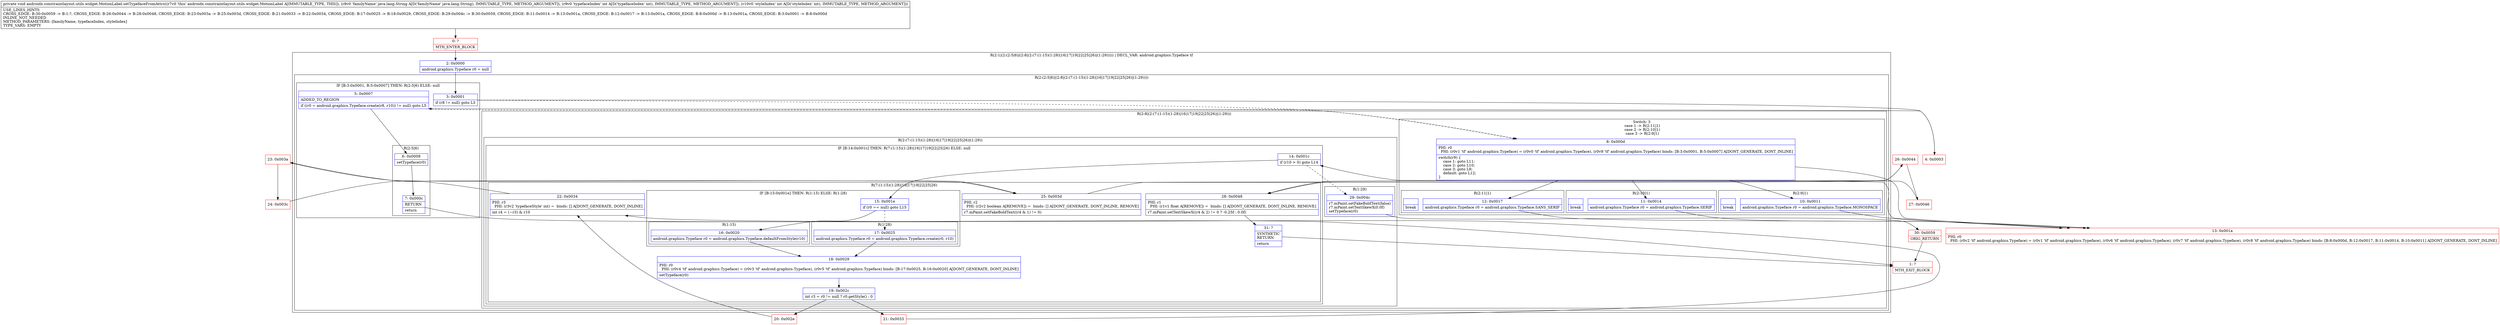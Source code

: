 digraph "CFG forandroidx.constraintlayout.utils.widget.MotionLabel.setTypefaceFromAttrs(Ljava\/lang\/String;II)V" {
subgraph cluster_Region_1718074434 {
label = "R(2:1|(2:(2:5|6)|(2:8|(2:(7:(1:15)(1:28)|16|17|19|22|25|26)|(1:29))))) | DECL_VAR: android.graphics.Typeface tf\l";
node [shape=record,color=blue];
Node_2 [shape=record,label="{2\:\ 0x0000|android.graphics.Typeface r0 = null\l}"];
subgraph cluster_Region_1239995916 {
label = "R(2:(2:5|6)|(2:8|(2:(7:(1:15)(1:28)|16|17|19|22|25|26)|(1:29))))";
node [shape=record,color=blue];
subgraph cluster_IfRegion_973417876 {
label = "IF [B:3:0x0001, B:5:0x0007] THEN: R(2:5|6) ELSE: null";
node [shape=record,color=blue];
Node_3 [shape=record,label="{3\:\ 0x0001|if (r8 != null) goto L3\l}"];
Node_5 [shape=record,label="{5\:\ 0x0007|ADDED_TO_REGION\l|if ((r0 = android.graphics.Typeface.create(r8, r10)) != null) goto L5\l}"];
subgraph cluster_Region_797464513 {
label = "R(2:5|6)";
node [shape=record,color=blue];
Node_6 [shape=record,label="{6\:\ 0x0009|setTypeface(r0)\l}"];
Node_7 [shape=record,label="{7\:\ 0x000c|RETURN\l|return\l}"];
}
}
subgraph cluster_Region_1091895652 {
label = "R(2:8|(2:(7:(1:15)(1:28)|16|17|19|22|25|26)|(1:29)))";
node [shape=record,color=blue];
subgraph cluster_SwitchRegion_2026259838 {
label = "Switch: 3
 case 1 -> R(2:11|1)
 case 2 -> R(2:10|1)
 case 3 -> R(2:9|1)";
node [shape=record,color=blue];
Node_8 [shape=record,label="{8\:\ 0x000d|PHI: r0 \l  PHI: (r0v1 'tf' android.graphics.Typeface) = (r0v0 'tf' android.graphics.Typeface), (r0v9 'tf' android.graphics.Typeface) binds: [B:3:0x0001, B:5:0x0007] A[DONT_GENERATE, DONT_INLINE]\l|switch(r9) \{\l    case 1: goto L11;\l    case 2: goto L10;\l    case 3: goto L9;\l    default: goto L12;\l\}\l}"];
subgraph cluster_Region_297165897 {
label = "R(2:11|1)";
node [shape=record,color=blue];
Node_12 [shape=record,label="{12\:\ 0x0017|android.graphics.Typeface r0 = android.graphics.Typeface.SANS_SERIF\l}"];
Node_InsnContainer_1997649116 [shape=record,label="{|break\l}"];
}
subgraph cluster_Region_1510432499 {
label = "R(2:10|1)";
node [shape=record,color=blue];
Node_11 [shape=record,label="{11\:\ 0x0014|android.graphics.Typeface r0 = android.graphics.Typeface.SERIF\l}"];
Node_InsnContainer_1693146663 [shape=record,label="{|break\l}"];
}
subgraph cluster_Region_1997981240 {
label = "R(2:9|1)";
node [shape=record,color=blue];
Node_10 [shape=record,label="{10\:\ 0x0011|android.graphics.Typeface r0 = android.graphics.Typeface.MONOSPACE\l}"];
Node_InsnContainer_228359679 [shape=record,label="{|break\l}"];
}
}
subgraph cluster_Region_1203451015 {
label = "R(2:(7:(1:15)(1:28)|16|17|19|22|25|26)|(1:29))";
node [shape=record,color=blue];
subgraph cluster_IfRegion_1039589368 {
label = "IF [B:14:0x001c] THEN: R(7:(1:15)(1:28)|16|17|19|22|25|26) ELSE: null";
node [shape=record,color=blue];
Node_14 [shape=record,label="{14\:\ 0x001c|if (r10 \> 0) goto L14\l}"];
subgraph cluster_Region_944135701 {
label = "R(7:(1:15)(1:28)|16|17|19|22|25|26)";
node [shape=record,color=blue];
subgraph cluster_IfRegion_751362356 {
label = "IF [B:15:0x001e] THEN: R(1:15) ELSE: R(1:28)";
node [shape=record,color=blue];
Node_15 [shape=record,label="{15\:\ 0x001e|if (r0 == null) goto L15\l}"];
subgraph cluster_Region_1143132741 {
label = "R(1:15)";
node [shape=record,color=blue];
Node_16 [shape=record,label="{16\:\ 0x0020|android.graphics.Typeface r0 = android.graphics.Typeface.defaultFromStyle(r10)\l}"];
}
subgraph cluster_Region_243162312 {
label = "R(1:28)";
node [shape=record,color=blue];
Node_17 [shape=record,label="{17\:\ 0x0025|android.graphics.Typeface r0 = android.graphics.Typeface.create(r0, r10)\l}"];
}
}
Node_18 [shape=record,label="{18\:\ 0x0029|PHI: r0 \l  PHI: (r0v4 'tf' android.graphics.Typeface) = (r0v3 'tf' android.graphics.Typeface), (r0v5 'tf' android.graphics.Typeface) binds: [B:17:0x0025, B:16:0x0020] A[DONT_GENERATE, DONT_INLINE]\l|setTypeface(r0)\l}"];
Node_19 [shape=record,label="{19\:\ 0x002c|int r3 = r0 != null ? r0.getStyle() : 0\l}"];
Node_22 [shape=record,label="{22\:\ 0x0034|PHI: r3 \l  PHI: (r3v2 'typefaceStyle' int) =  binds: [] A[DONT_GENERATE, DONT_INLINE]\l|int r4 = (~r3) & r10\l}"];
Node_25 [shape=record,label="{25\:\ 0x003d|PHI: r2 \l  PHI: (r2v2 boolean A[REMOVE]) =  binds: [] A[DONT_GENERATE, DONT_INLINE, REMOVE]\l|r7.mPaint.setFakeBoldText((r4 & 1) != 0)\l}"];
Node_28 [shape=record,label="{28\:\ 0x0048|PHI: r1 \l  PHI: (r1v1 float A[REMOVE]) =  binds: [] A[DONT_GENERATE, DONT_INLINE, REMOVE]\l|r7.mPaint.setTextSkewX((r4 & 2) != 0 ? \-0.25f : 0.0f)\l}"];
Node_31 [shape=record,label="{31\:\ ?|SYNTHETIC\lRETURN\l|return\l}"];
}
}
subgraph cluster_Region_1852730162 {
label = "R(1:29)";
node [shape=record,color=blue];
Node_29 [shape=record,label="{29\:\ 0x004c|r7.mPaint.setFakeBoldText(false)\lr7.mPaint.setTextSkewX(0.0f)\lsetTypeface(r0)\l}"];
}
}
}
}
}
Node_0 [shape=record,color=red,label="{0\:\ ?|MTH_ENTER_BLOCK\l}"];
Node_4 [shape=record,color=red,label="{4\:\ 0x0003}"];
Node_1 [shape=record,color=red,label="{1\:\ ?|MTH_EXIT_BLOCK\l}"];
Node_13 [shape=record,color=red,label="{13\:\ 0x001a|PHI: r0 \l  PHI: (r0v2 'tf' android.graphics.Typeface) = (r0v1 'tf' android.graphics.Typeface), (r0v6 'tf' android.graphics.Typeface), (r0v7 'tf' android.graphics.Typeface), (r0v8 'tf' android.graphics.Typeface) binds: [B:8:0x000d, B:12:0x0017, B:11:0x0014, B:10:0x0011] A[DONT_GENERATE, DONT_INLINE]\l}"];
Node_20 [shape=record,color=red,label="{20\:\ 0x002e}"];
Node_23 [shape=record,color=red,label="{23\:\ 0x003a}"];
Node_24 [shape=record,color=red,label="{24\:\ 0x003c}"];
Node_26 [shape=record,color=red,label="{26\:\ 0x0044}"];
Node_27 [shape=record,color=red,label="{27\:\ 0x0046}"];
Node_21 [shape=record,color=red,label="{21\:\ 0x0033}"];
Node_30 [shape=record,color=red,label="{30\:\ 0x0059|ORIG_RETURN\l}"];
MethodNode[shape=record,label="{private void androidx.constraintlayout.utils.widget.MotionLabel.setTypefaceFromAttrs((r7v0 'this' androidx.constraintlayout.utils.widget.MotionLabel A[IMMUTABLE_TYPE, THIS]), (r8v0 'familyName' java.lang.String A[D('familyName' java.lang.String), IMMUTABLE_TYPE, METHOD_ARGUMENT]), (r9v0 'typefaceIndex' int A[D('typefaceIndex' int), IMMUTABLE_TYPE, METHOD_ARGUMENT]), (r10v0 'styleIndex' int A[D('styleIndex' int), IMMUTABLE_TYPE, METHOD_ARGUMENT]))  | USE_LINES_HINTS\lCROSS_EDGE: B:30:0x0059 \-\> B:1:?, CROSS_EDGE: B:26:0x0044 \-\> B:28:0x0048, CROSS_EDGE: B:23:0x003a \-\> B:25:0x003d, CROSS_EDGE: B:21:0x0033 \-\> B:22:0x0034, CROSS_EDGE: B:17:0x0025 \-\> B:18:0x0029, CROSS_EDGE: B:29:0x004c \-\> B:30:0x0059, CROSS_EDGE: B:11:0x0014 \-\> B:13:0x001a, CROSS_EDGE: B:12:0x0017 \-\> B:13:0x001a, CROSS_EDGE: B:8:0x000d \-\> B:13:0x001a, CROSS_EDGE: B:3:0x0001 \-\> B:8:0x000d\lINLINE_NOT_NEEDED\lMETHOD_PARAMETERS: [familyName, typefaceIndex, styleIndex]\lTYPE_VARS: EMPTY\l}"];
MethodNode -> Node_0;Node_2 -> Node_3;
Node_3 -> Node_4;
Node_3 -> Node_8[style=dashed];
Node_5 -> Node_6;
Node_5 -> Node_8[style=dashed];
Node_6 -> Node_7;
Node_7 -> Node_1;
Node_8 -> Node_10;
Node_8 -> Node_11;
Node_8 -> Node_12;
Node_8 -> Node_13;
Node_12 -> Node_13;
Node_11 -> Node_13;
Node_10 -> Node_13;
Node_14 -> Node_15;
Node_14 -> Node_29[style=dashed];
Node_15 -> Node_16;
Node_15 -> Node_17[style=dashed];
Node_16 -> Node_18;
Node_17 -> Node_18;
Node_18 -> Node_19;
Node_19 -> Node_20;
Node_19 -> Node_21;
Node_22 -> Node_23;
Node_25 -> Node_26;
Node_28 -> Node_31;
Node_31 -> Node_1;
Node_29 -> Node_30;
Node_0 -> Node_2;
Node_4 -> Node_5;
Node_13 -> Node_14;
Node_20 -> Node_22;
Node_23 -> Node_24;
Node_23 -> Node_25;
Node_24 -> Node_25;
Node_26 -> Node_27;
Node_26 -> Node_28;
Node_27 -> Node_28;
Node_21 -> Node_22;
Node_30 -> Node_1;
}

